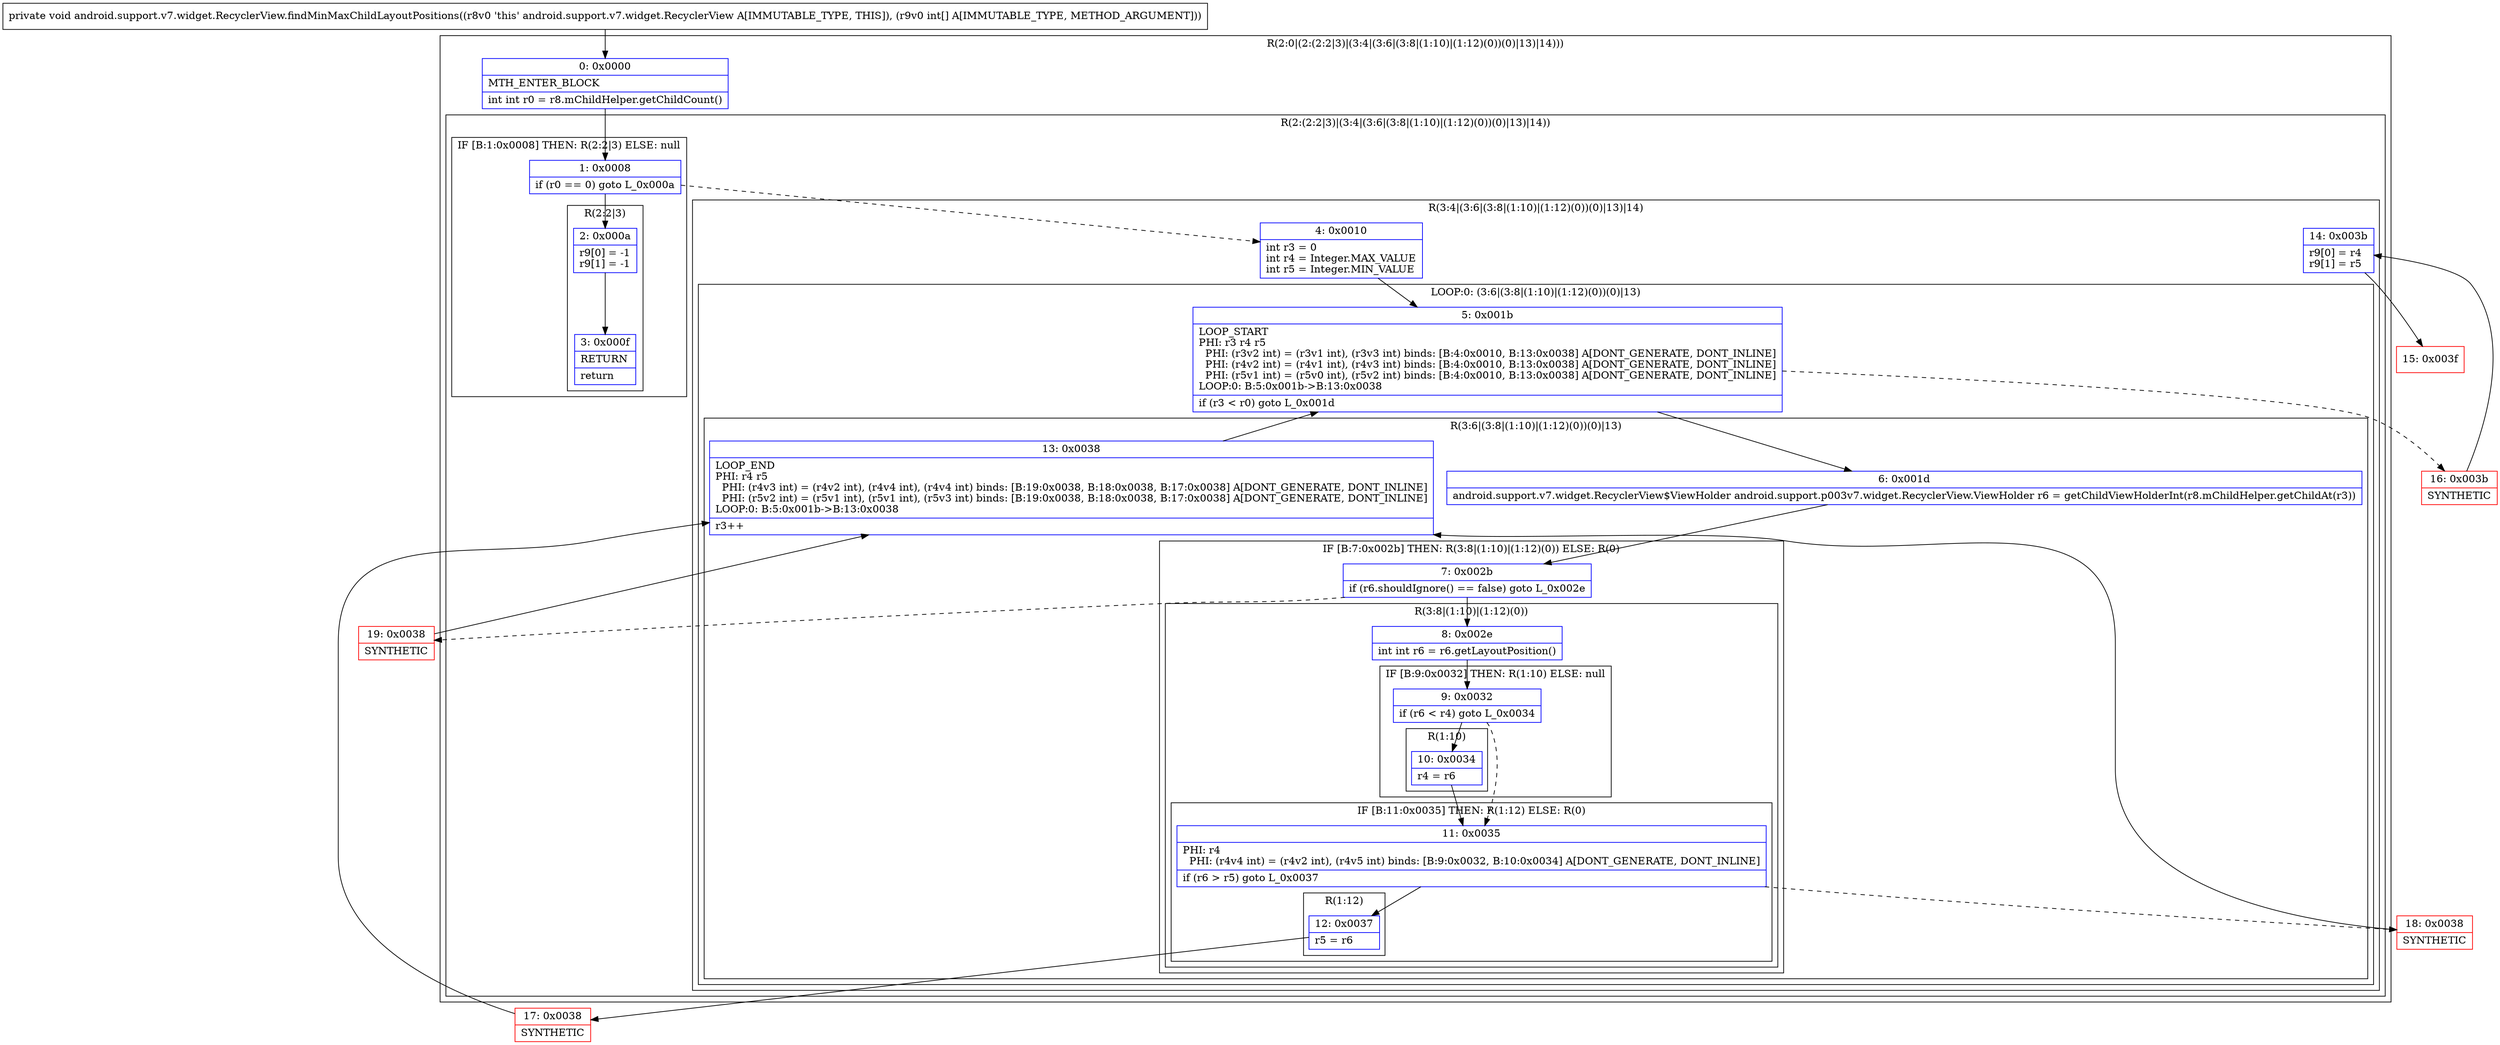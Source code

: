 digraph "CFG forandroid.support.v7.widget.RecyclerView.findMinMaxChildLayoutPositions([I)V" {
subgraph cluster_Region_1524417075 {
label = "R(2:0|(2:(2:2|3)|(3:4|(3:6|(3:8|(1:10)|(1:12)(0))(0)|13)|14)))";
node [shape=record,color=blue];
Node_0 [shape=record,label="{0\:\ 0x0000|MTH_ENTER_BLOCK\l|int int r0 = r8.mChildHelper.getChildCount()\l}"];
subgraph cluster_Region_1785712834 {
label = "R(2:(2:2|3)|(3:4|(3:6|(3:8|(1:10)|(1:12)(0))(0)|13)|14))";
node [shape=record,color=blue];
subgraph cluster_IfRegion_859794181 {
label = "IF [B:1:0x0008] THEN: R(2:2|3) ELSE: null";
node [shape=record,color=blue];
Node_1 [shape=record,label="{1\:\ 0x0008|if (r0 == 0) goto L_0x000a\l}"];
subgraph cluster_Region_596400516 {
label = "R(2:2|3)";
node [shape=record,color=blue];
Node_2 [shape=record,label="{2\:\ 0x000a|r9[0] = \-1\lr9[1] = \-1\l}"];
Node_3 [shape=record,label="{3\:\ 0x000f|RETURN\l|return\l}"];
}
}
subgraph cluster_Region_639033095 {
label = "R(3:4|(3:6|(3:8|(1:10)|(1:12)(0))(0)|13)|14)";
node [shape=record,color=blue];
Node_4 [shape=record,label="{4\:\ 0x0010|int r3 = 0\lint r4 = Integer.MAX_VALUE\lint r5 = Integer.MIN_VALUE\l}"];
subgraph cluster_LoopRegion_711730461 {
label = "LOOP:0: (3:6|(3:8|(1:10)|(1:12)(0))(0)|13)";
node [shape=record,color=blue];
Node_5 [shape=record,label="{5\:\ 0x001b|LOOP_START\lPHI: r3 r4 r5 \l  PHI: (r3v2 int) = (r3v1 int), (r3v3 int) binds: [B:4:0x0010, B:13:0x0038] A[DONT_GENERATE, DONT_INLINE]\l  PHI: (r4v2 int) = (r4v1 int), (r4v3 int) binds: [B:4:0x0010, B:13:0x0038] A[DONT_GENERATE, DONT_INLINE]\l  PHI: (r5v1 int) = (r5v0 int), (r5v2 int) binds: [B:4:0x0010, B:13:0x0038] A[DONT_GENERATE, DONT_INLINE]\lLOOP:0: B:5:0x001b\-\>B:13:0x0038\l|if (r3 \< r0) goto L_0x001d\l}"];
subgraph cluster_Region_451366060 {
label = "R(3:6|(3:8|(1:10)|(1:12)(0))(0)|13)";
node [shape=record,color=blue];
Node_6 [shape=record,label="{6\:\ 0x001d|android.support.v7.widget.RecyclerView$ViewHolder android.support.p003v7.widget.RecyclerView.ViewHolder r6 = getChildViewHolderInt(r8.mChildHelper.getChildAt(r3))\l}"];
subgraph cluster_IfRegion_941561358 {
label = "IF [B:7:0x002b] THEN: R(3:8|(1:10)|(1:12)(0)) ELSE: R(0)";
node [shape=record,color=blue];
Node_7 [shape=record,label="{7\:\ 0x002b|if (r6.shouldIgnore() == false) goto L_0x002e\l}"];
subgraph cluster_Region_515835682 {
label = "R(3:8|(1:10)|(1:12)(0))";
node [shape=record,color=blue];
Node_8 [shape=record,label="{8\:\ 0x002e|int int r6 = r6.getLayoutPosition()\l}"];
subgraph cluster_IfRegion_424142911 {
label = "IF [B:9:0x0032] THEN: R(1:10) ELSE: null";
node [shape=record,color=blue];
Node_9 [shape=record,label="{9\:\ 0x0032|if (r6 \< r4) goto L_0x0034\l}"];
subgraph cluster_Region_1388866486 {
label = "R(1:10)";
node [shape=record,color=blue];
Node_10 [shape=record,label="{10\:\ 0x0034|r4 = r6\l}"];
}
}
subgraph cluster_IfRegion_698047824 {
label = "IF [B:11:0x0035] THEN: R(1:12) ELSE: R(0)";
node [shape=record,color=blue];
Node_11 [shape=record,label="{11\:\ 0x0035|PHI: r4 \l  PHI: (r4v4 int) = (r4v2 int), (r4v5 int) binds: [B:9:0x0032, B:10:0x0034] A[DONT_GENERATE, DONT_INLINE]\l|if (r6 \> r5) goto L_0x0037\l}"];
subgraph cluster_Region_154792695 {
label = "R(1:12)";
node [shape=record,color=blue];
Node_12 [shape=record,label="{12\:\ 0x0037|r5 = r6\l}"];
}
subgraph cluster_Region_567534310 {
label = "R(0)";
node [shape=record,color=blue];
}
}
}
subgraph cluster_Region_546285077 {
label = "R(0)";
node [shape=record,color=blue];
}
}
Node_13 [shape=record,label="{13\:\ 0x0038|LOOP_END\lPHI: r4 r5 \l  PHI: (r4v3 int) = (r4v2 int), (r4v4 int), (r4v4 int) binds: [B:19:0x0038, B:18:0x0038, B:17:0x0038] A[DONT_GENERATE, DONT_INLINE]\l  PHI: (r5v2 int) = (r5v1 int), (r5v1 int), (r5v3 int) binds: [B:19:0x0038, B:18:0x0038, B:17:0x0038] A[DONT_GENERATE, DONT_INLINE]\lLOOP:0: B:5:0x001b\-\>B:13:0x0038\l|r3++\l}"];
}
}
Node_14 [shape=record,label="{14\:\ 0x003b|r9[0] = r4\lr9[1] = r5\l}"];
}
}
}
Node_15 [shape=record,color=red,label="{15\:\ 0x003f}"];
Node_16 [shape=record,color=red,label="{16\:\ 0x003b|SYNTHETIC\l}"];
Node_17 [shape=record,color=red,label="{17\:\ 0x0038|SYNTHETIC\l}"];
Node_18 [shape=record,color=red,label="{18\:\ 0x0038|SYNTHETIC\l}"];
Node_19 [shape=record,color=red,label="{19\:\ 0x0038|SYNTHETIC\l}"];
MethodNode[shape=record,label="{private void android.support.v7.widget.RecyclerView.findMinMaxChildLayoutPositions((r8v0 'this' android.support.v7.widget.RecyclerView A[IMMUTABLE_TYPE, THIS]), (r9v0 int[] A[IMMUTABLE_TYPE, METHOD_ARGUMENT])) }"];
MethodNode -> Node_0;
Node_0 -> Node_1;
Node_1 -> Node_2;
Node_1 -> Node_4[style=dashed];
Node_2 -> Node_3;
Node_4 -> Node_5;
Node_5 -> Node_6;
Node_5 -> Node_16[style=dashed];
Node_6 -> Node_7;
Node_7 -> Node_8;
Node_7 -> Node_19[style=dashed];
Node_8 -> Node_9;
Node_9 -> Node_10;
Node_9 -> Node_11[style=dashed];
Node_10 -> Node_11;
Node_11 -> Node_12;
Node_11 -> Node_18[style=dashed];
Node_12 -> Node_17;
Node_13 -> Node_5;
Node_14 -> Node_15;
Node_16 -> Node_14;
Node_17 -> Node_13;
Node_18 -> Node_13;
Node_19 -> Node_13;
}

